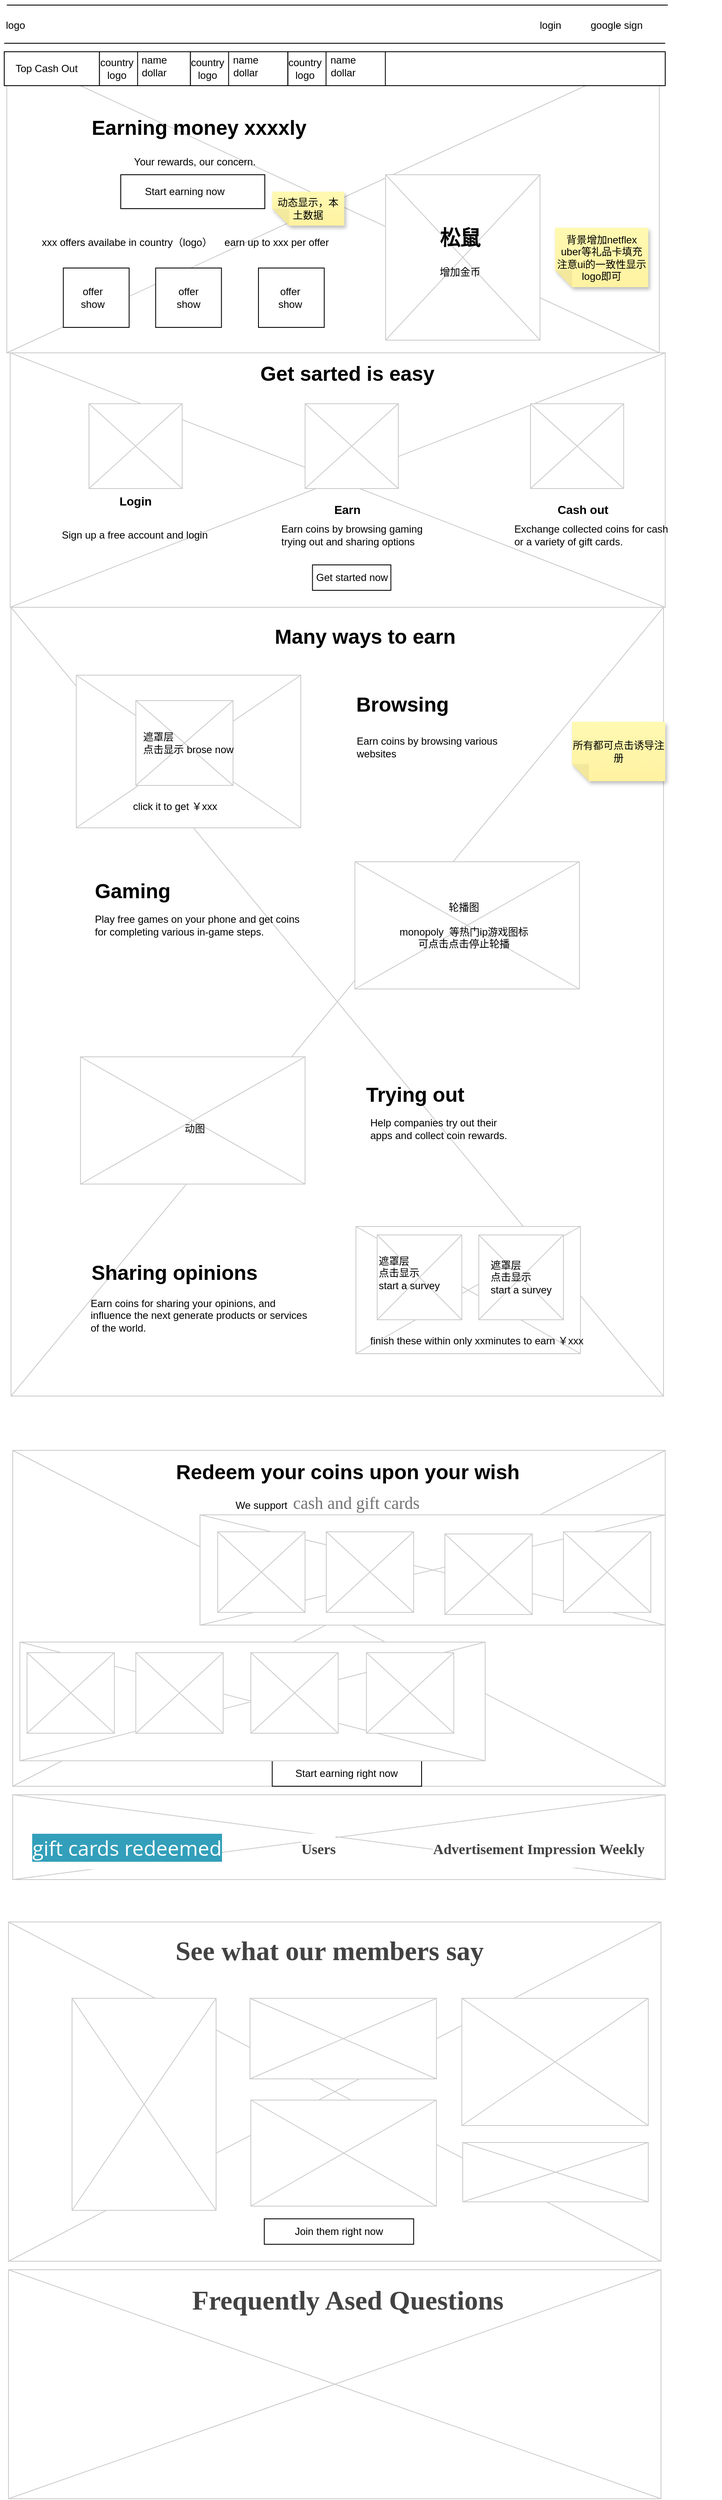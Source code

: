 <mxfile version="24.6.5" type="github">
  <diagram name="Page-1" id="f1b7ffb7-ca1e-a977-7cf5-a751b3c06c05">
    <mxGraphModel dx="993" dy="674" grid="1" gridSize="10" guides="1" tooltips="1" connect="1" arrows="1" fold="1" page="1" pageScale="1" pageWidth="826" pageHeight="1169" background="#ffffff" math="0" shadow="0">
      <root>
        <mxCell id="0" />
        <mxCell id="1" parent="0" />
        <mxCell id="13" value="" style="verticalLabelPosition=bottom;verticalAlign=top;strokeWidth=1;shape=mxgraph.mockup.graphics.iconGrid;strokeColor=#CCCCCC;gridSize=1,1;" parent="1" vertex="1">
          <mxGeometry x="23" y="105" width="770" height="355" as="geometry" />
        </mxCell>
        <mxCell id="3" value="" style="line;strokeWidth=1" parent="1" vertex="1">
          <mxGeometry x="23" y="45" width="780" height="10" as="geometry" />
        </mxCell>
        <mxCell id="4" value="" style="line;strokeWidth=1" parent="1" vertex="1">
          <mxGeometry x="20" y="90" width="780" height="10" as="geometry" />
        </mxCell>
        <mxCell id="5" value="logo" style="text;spacingTop=0;" parent="1" vertex="1">
          <mxGeometry x="20" y="60" width="110" height="30" as="geometry" />
        </mxCell>
        <mxCell id="11" value="`" style="text;spacingTop=-5;" parent="1" vertex="1">
          <mxGeometry x="740" y="70.0" width="30" height="20" as="geometry" />
        </mxCell>
        <mxCell id="27" value="" style="verticalLabelPosition=bottom;verticalAlign=top;strokeWidth=1;shape=mxgraph.mockup.graphics.iconGrid;strokeColor=#CCCCCC;gridSize=1,1;" parent="1" vertex="1">
          <mxGeometry x="27" y="460" width="773" height="300" as="geometry" />
        </mxCell>
        <mxCell id="4vXdtOB4Ty5rOKLSspI8-62" value="login" style="text;spacingTop=0;" parent="1" vertex="1">
          <mxGeometry x="650" y="60" width="50" height="30" as="geometry" />
        </mxCell>
        <mxCell id="4vXdtOB4Ty5rOKLSspI8-64" value="google sign" style="text;spacingTop=0;" parent="1" vertex="1">
          <mxGeometry x="710" y="60" width="70" height="30" as="geometry" />
        </mxCell>
        <mxCell id="4vXdtOB4Ty5rOKLSspI8-66" value="&lt;h1&gt;Earning money xxxxly&lt;/h1&gt;" style="text;strokeColor=none;align=center;fillColor=none;html=1;verticalAlign=middle;whiteSpace=wrap;rounded=0;" parent="1" vertex="1">
          <mxGeometry x="100" y="180" width="300" height="30" as="geometry" />
        </mxCell>
        <mxCell id="4vXdtOB4Ty5rOKLSspI8-67" value="&lt;div&gt;Your rewards, our concern.&lt;br&gt;&lt;/div&gt;" style="text;strokeColor=none;align=center;fillColor=none;html=1;verticalAlign=middle;whiteSpace=wrap;rounded=0;" parent="1" vertex="1">
          <mxGeometry x="120" y="210" width="250" height="50" as="geometry" />
        </mxCell>
        <mxCell id="4vXdtOB4Ty5rOKLSspI8-71" value="" style="verticalLabelPosition=bottom;verticalAlign=top;strokeWidth=1;shape=mxgraph.mockup.graphics.iconGrid;strokeColor=#CCCCCC;gridSize=1,1;" parent="1" vertex="1">
          <mxGeometry x="470" y="250" width="182.25" height="195" as="geometry" />
        </mxCell>
        <mxCell id="4vXdtOB4Ty5rOKLSspI8-73" value="&lt;h1&gt;松鼠&lt;/h1&gt;" style="text;strokeColor=none;align=center;fillColor=none;html=1;verticalAlign=middle;whiteSpace=wrap;rounded=0;" parent="1" vertex="1">
          <mxGeometry x="527.5" y="310" width="60" height="30" as="geometry" />
        </mxCell>
        <mxCell id="4vXdtOB4Ty5rOKLSspI8-74" value="增加金币" style="text;strokeColor=none;align=center;fillColor=none;html=1;verticalAlign=middle;whiteSpace=wrap;rounded=0;" parent="1" vertex="1">
          <mxGeometry x="527.5" y="350" width="60" height="30" as="geometry" />
        </mxCell>
        <mxCell id="4vXdtOB4Ty5rOKLSspI8-75" value="" style="whiteSpace=wrap;html=1;" parent="1" vertex="1">
          <mxGeometry x="157.5" y="250" width="170" height="40" as="geometry" />
        </mxCell>
        <mxCell id="4vXdtOB4Ty5rOKLSspI8-77" value="Start earning now" style="text;strokeColor=none;align=center;fillColor=none;html=1;verticalAlign=middle;whiteSpace=wrap;rounded=0;" parent="1" vertex="1">
          <mxGeometry x="177.63" y="261.25" width="110" height="17.5" as="geometry" />
        </mxCell>
        <mxCell id="4vXdtOB4Ty5rOKLSspI8-78" value="背景增加netflex&lt;div&gt;uber等礼品卡填充 注意ui的一致性显示logo即可&lt;/div&gt;" style="shape=note;whiteSpace=wrap;html=1;backgroundOutline=1;fontColor=#000000;darkOpacity=0.05;fillColor=#FFF9B2;strokeColor=none;fillStyle=solid;direction=west;gradientDirection=north;gradientColor=#FFF2A1;shadow=1;size=20;pointerEvents=1;" parent="1" vertex="1">
          <mxGeometry x="670" y="312.5" width="110" height="70" as="geometry" />
        </mxCell>
        <mxCell id="4vXdtOB4Ty5rOKLSspI8-79" value="xxx offers availabe in country（logo）" style="text;strokeColor=none;align=center;fillColor=none;html=1;verticalAlign=middle;whiteSpace=wrap;rounded=0;" parent="1" vertex="1">
          <mxGeometry x="60" y="315" width="210" height="30" as="geometry" />
        </mxCell>
        <mxCell id="4vXdtOB4Ty5rOKLSspI8-81" value="earn up to xxx per offer" style="text;strokeColor=none;align=center;fillColor=none;html=1;verticalAlign=middle;whiteSpace=wrap;rounded=0;" parent="1" vertex="1">
          <mxGeometry x="268.87" y="315" width="145.25" height="30" as="geometry" />
        </mxCell>
        <mxCell id="4vXdtOB4Ty5rOKLSspI8-82" value="动态显示，本土数据" style="shape=note;whiteSpace=wrap;html=1;backgroundOutline=1;fontColor=#000000;darkOpacity=0.05;fillColor=#FFF9B2;strokeColor=none;fillStyle=solid;direction=west;gradientDirection=north;gradientColor=#FFF2A1;shadow=1;size=20;pointerEvents=1;" parent="1" vertex="1">
          <mxGeometry x="336.25" y="270" width="85" height="40" as="geometry" />
        </mxCell>
        <mxCell id="4vXdtOB4Ty5rOKLSspI8-84" value="&lt;h1&gt;Get sarted is easy&lt;/h1&gt;" style="text;strokeColor=none;align=center;fillColor=none;html=1;verticalAlign=middle;whiteSpace=wrap;rounded=0;" parent="1" vertex="1">
          <mxGeometry x="230" y="470" width="390" height="30" as="geometry" />
        </mxCell>
        <mxCell id="4vXdtOB4Ty5rOKLSspI8-85" value="" style="verticalLabelPosition=bottom;verticalAlign=top;strokeWidth=1;shape=mxgraph.mockup.graphics.iconGrid;strokeColor=#CCCCCC;gridSize=1,1;" parent="1" vertex="1">
          <mxGeometry x="120" y="520" width="110" height="100" as="geometry" />
        </mxCell>
        <mxCell id="4vXdtOB4Ty5rOKLSspI8-86" value="" style="verticalLabelPosition=bottom;verticalAlign=top;strokeWidth=1;shape=mxgraph.mockup.graphics.iconGrid;strokeColor=#CCCCCC;gridSize=1,1;" parent="1" vertex="1">
          <mxGeometry x="375" y="520" width="110" height="100" as="geometry" />
        </mxCell>
        <mxCell id="4vXdtOB4Ty5rOKLSspI8-87" value="" style="verticalLabelPosition=bottom;verticalAlign=top;strokeWidth=1;shape=mxgraph.mockup.graphics.iconGrid;strokeColor=#CCCCCC;gridSize=1,1;" parent="1" vertex="1">
          <mxGeometry x="641" y="520" width="110" height="100" as="geometry" />
        </mxCell>
        <mxCell id="4vXdtOB4Ty5rOKLSspI8-89" value="" style="verticalLabelPosition=bottom;verticalAlign=top;strokeWidth=1;shape=mxgraph.mockup.graphics.iconGrid;strokeColor=#CCCCCC;gridSize=1,1;" parent="1" vertex="1">
          <mxGeometry x="28" y="760" width="770" height="930" as="geometry" />
        </mxCell>
        <mxCell id="4vXdtOB4Ty5rOKLSspI8-90" value="&lt;h1&gt;Browsing&lt;/h1&gt;" style="text;strokeColor=none;align=center;fillColor=none;html=1;verticalAlign=middle;whiteSpace=wrap;rounded=0;" parent="1" vertex="1">
          <mxGeometry x="375" y="860" width="230" height="30" as="geometry" />
        </mxCell>
        <mxCell id="4vXdtOB4Ty5rOKLSspI8-91" value="" style="verticalLabelPosition=bottom;verticalAlign=top;strokeWidth=1;shape=mxgraph.mockup.graphics.iconGrid;strokeColor=#CCCCCC;gridSize=1,1;" parent="1" vertex="1">
          <mxGeometry x="105" y="840" width="265" height="180" as="geometry" />
        </mxCell>
        <mxCell id="4vXdtOB4Ty5rOKLSspI8-92" value="&lt;h1&gt;Many ways to earn&lt;/h1&gt;" style="text;strokeColor=none;align=center;fillColor=none;html=1;verticalAlign=middle;whiteSpace=wrap;rounded=0;" parent="1" vertex="1">
          <mxGeometry x="251" y="780" width="390" height="30" as="geometry" />
        </mxCell>
        <mxCell id="4vXdtOB4Ty5rOKLSspI8-94" value="Earn coins by browsing various websites&amp;nbsp;" style="text;strokeColor=none;align=left;fillColor=none;html=1;verticalAlign=middle;whiteSpace=wrap;rounded=0;" parent="1" vertex="1">
          <mxGeometry x="433.75" y="910" width="180" height="30" as="geometry" />
        </mxCell>
        <mxCell id="4vXdtOB4Ty5rOKLSspI8-95" value="" style="verticalLabelPosition=bottom;verticalAlign=top;strokeWidth=1;shape=mxgraph.mockup.graphics.iconGrid;strokeColor=#CCCCCC;gridSize=1,1;" parent="1" vertex="1">
          <mxGeometry x="433.75" y="1060" width="265" height="150" as="geometry" />
        </mxCell>
        <mxCell id="4vXdtOB4Ty5rOKLSspI8-96" value="&lt;h1&gt;Gaming&amp;nbsp;&lt;/h1&gt;" style="text;strokeColor=none;align=center;fillColor=none;html=1;verticalAlign=middle;whiteSpace=wrap;rounded=0;" parent="1" vertex="1">
          <mxGeometry x="60" y="1080" width="230" height="30" as="geometry" />
        </mxCell>
        <mxCell id="4vXdtOB4Ty5rOKLSspI8-98" value="轮播图&lt;div&gt;&lt;br&gt;&lt;/div&gt;&lt;div&gt;monopoly&amp;nbsp; 等热门ip游戏图标&lt;/div&gt;&lt;div&gt;可点击点击停止轮播&lt;/div&gt;" style="text;strokeColor=none;align=center;fillColor=none;html=1;verticalAlign=middle;whiteSpace=wrap;rounded=0;" parent="1" vertex="1">
          <mxGeometry x="471.62" y="1120" width="180.63" height="30" as="geometry" />
        </mxCell>
        <mxCell id="4vXdtOB4Ty5rOKLSspI8-99" value="Play free games on your phone and get coins for completing various in-game steps." style="text;strokeColor=none;align=left;fillColor=none;html=1;verticalAlign=middle;whiteSpace=wrap;rounded=0;" parent="1" vertex="1">
          <mxGeometry x="125" y="1120" width="245" height="30" as="geometry" />
        </mxCell>
        <mxCell id="4vXdtOB4Ty5rOKLSspI8-100" value="" style="verticalLabelPosition=bottom;verticalAlign=top;strokeWidth=1;shape=mxgraph.mockup.graphics.iconGrid;strokeColor=#CCCCCC;gridSize=1,1;" parent="1" vertex="1">
          <mxGeometry x="110" y="1290" width="265" height="150" as="geometry" />
        </mxCell>
        <mxCell id="4vXdtOB4Ty5rOKLSspI8-104" value="&lt;h1&gt;Trying out&lt;/h1&gt;" style="text;strokeColor=none;align=center;fillColor=none;html=1;verticalAlign=middle;whiteSpace=wrap;rounded=0;" parent="1" vertex="1">
          <mxGeometry x="390" y="1320" width="230" height="30" as="geometry" />
        </mxCell>
        <mxCell id="4vXdtOB4Ty5rOKLSspI8-105" value="Help companies try out their apps and collect coin rewards." style="text;strokeColor=none;align=left;fillColor=none;html=1;verticalAlign=middle;whiteSpace=wrap;rounded=0;" parent="1" vertex="1">
          <mxGeometry x="450" y="1360" width="180" height="30" as="geometry" />
        </mxCell>
        <mxCell id="4vXdtOB4Ty5rOKLSspI8-106" value="" style="verticalLabelPosition=bottom;verticalAlign=top;strokeWidth=1;shape=mxgraph.mockup.graphics.iconGrid;strokeColor=#CCCCCC;gridSize=1,1;" parent="1" vertex="1">
          <mxGeometry x="435" y="1490" width="265" height="150" as="geometry" />
        </mxCell>
        <mxCell id="4vXdtOB4Ty5rOKLSspI8-109" value="&lt;h1&gt;Sharing opinions&lt;/h1&gt;" style="text;strokeColor=none;align=center;fillColor=none;html=1;verticalAlign=middle;whiteSpace=wrap;rounded=0;" parent="1" vertex="1">
          <mxGeometry x="106.25" y="1530" width="230" height="30" as="geometry" />
        </mxCell>
        <mxCell id="4vXdtOB4Ty5rOKLSspI8-110" value="Earn coins for sharing your opinions, and influence the next generate products or services of the world." style="text;strokeColor=none;align=left;fillColor=none;html=1;verticalAlign=middle;whiteSpace=wrap;rounded=0;" parent="1" vertex="1">
          <mxGeometry x="120" y="1580" width="260" height="30" as="geometry" />
        </mxCell>
        <mxCell id="4vXdtOB4Ty5rOKLSspI8-111" value="&lt;h1 style=&quot;font-size: 14px;&quot;&gt;Login&lt;/h1&gt;" style="text;strokeColor=none;align=center;fillColor=none;html=1;verticalAlign=middle;whiteSpace=wrap;rounded=0;fontSize=14;" parent="1" vertex="1">
          <mxGeometry x="60" y="620" width="230" height="30" as="geometry" />
        </mxCell>
        <mxCell id="4vXdtOB4Ty5rOKLSspI8-116" value="&lt;h1 style=&quot;font-size: 14px;&quot;&gt;Earn&lt;/h1&gt;" style="text;strokeColor=none;align=center;fillColor=none;html=1;verticalAlign=middle;whiteSpace=wrap;rounded=0;fontSize=14;" parent="1" vertex="1">
          <mxGeometry x="310" y="630" width="230" height="30" as="geometry" />
        </mxCell>
        <mxCell id="4vXdtOB4Ty5rOKLSspI8-117" value="&lt;h1 style=&quot;font-size: 14px;&quot;&gt;Cash out&lt;/h1&gt;" style="text;strokeColor=none;align=center;fillColor=none;html=1;verticalAlign=middle;whiteSpace=wrap;rounded=0;fontSize=14;" parent="1" vertex="1">
          <mxGeometry x="587.5" y="630" width="230" height="30" as="geometry" />
        </mxCell>
        <mxCell id="4vXdtOB4Ty5rOKLSspI8-118" value="Sign up a free account and login" style="text;strokeColor=none;align=left;fillColor=none;html=1;verticalAlign=middle;whiteSpace=wrap;rounded=0;" parent="1" vertex="1">
          <mxGeometry x="86" y="660" width="184" height="30" as="geometry" />
        </mxCell>
        <mxCell id="4vXdtOB4Ty5rOKLSspI8-119" value="Earn coins by browsing gaming trying out and sharing options&amp;nbsp;" style="text;strokeColor=none;align=left;fillColor=none;html=1;verticalAlign=middle;whiteSpace=wrap;rounded=0;" parent="1" vertex="1">
          <mxGeometry x="345" y="660" width="185" height="30" as="geometry" />
        </mxCell>
        <mxCell id="4vXdtOB4Ty5rOKLSspI8-120" value="Exchange collected coins for cash or a variety of gift cards." style="text;strokeColor=none;align=left;fillColor=none;html=1;verticalAlign=middle;whiteSpace=wrap;rounded=0;" parent="1" vertex="1">
          <mxGeometry x="620" y="660" width="190" height="30" as="geometry" />
        </mxCell>
        <mxCell id="4vXdtOB4Ty5rOKLSspI8-121" value="" style="verticalLabelPosition=bottom;verticalAlign=top;strokeWidth=1;shape=mxgraph.mockup.graphics.iconGrid;strokeColor=#CCCCCC;gridSize=1,1;" parent="1" vertex="1">
          <mxGeometry x="30" y="1754" width="770" height="396" as="geometry" />
        </mxCell>
        <mxCell id="4vXdtOB4Ty5rOKLSspI8-124" value="&lt;h1&gt;Redeem your coins upon your wish&lt;/h1&gt;" style="text;strokeColor=none;align=center;fillColor=none;html=1;verticalAlign=middle;whiteSpace=wrap;rounded=0;" parent="1" vertex="1">
          <mxGeometry x="182.75" y="1750" width="484.5" height="60" as="geometry" />
        </mxCell>
        <mxCell id="4vXdtOB4Ty5rOKLSspI8-125" value="We support&amp;nbsp;&amp;nbsp;&lt;span style=&quot;color: rgb(115, 115, 115); font-family: __Archivo_dddaac, __Archivo_Fallback_dddaac; font-size: 20px; text-align: center; background-color: rgb(255, 255, 255);&quot;&gt;cash and gift cards&lt;/span&gt;" style="text;strokeColor=none;align=left;fillColor=none;html=1;verticalAlign=middle;whiteSpace=wrap;rounded=0;" parent="1" vertex="1">
          <mxGeometry x="290.5" y="1800" width="260" height="30" as="geometry" />
        </mxCell>
        <mxCell id="4vXdtOB4Ty5rOKLSspI8-126" value="" style="verticalLabelPosition=bottom;verticalAlign=top;strokeWidth=1;shape=mxgraph.mockup.graphics.iconGrid;strokeColor=#CCCCCC;gridSize=1,1;" parent="1" vertex="1">
          <mxGeometry x="251" y="1830" width="549" height="130" as="geometry" />
        </mxCell>
        <mxCell id="4vXdtOB4Ty5rOKLSspI8-128" value="" style="verticalLabelPosition=bottom;verticalAlign=top;strokeWidth=1;shape=mxgraph.mockup.graphics.iconGrid;strokeColor=#CCCCCC;gridSize=1,1;" parent="1" vertex="1">
          <mxGeometry x="271.88" y="1850" width="103.12" height="95" as="geometry" />
        </mxCell>
        <mxCell id="4vXdtOB4Ty5rOKLSspI8-130" value="" style="verticalLabelPosition=bottom;verticalAlign=top;strokeWidth=1;shape=mxgraph.mockup.graphics.iconGrid;strokeColor=#CCCCCC;gridSize=1,1;" parent="1" vertex="1">
          <mxGeometry x="400.01" y="1850" width="103.12" height="95" as="geometry" />
        </mxCell>
        <mxCell id="4vXdtOB4Ty5rOKLSspI8-131" value="" style="verticalLabelPosition=bottom;verticalAlign=top;strokeWidth=1;shape=mxgraph.mockup.graphics.iconGrid;strokeColor=#CCCCCC;gridSize=1,1;" parent="1" vertex="1">
          <mxGeometry x="540" y="1852.5" width="103.12" height="95" as="geometry" />
        </mxCell>
        <mxCell id="4vXdtOB4Ty5rOKLSspI8-132" value="" style="verticalLabelPosition=bottom;verticalAlign=top;strokeWidth=1;shape=mxgraph.mockup.graphics.iconGrid;strokeColor=#CCCCCC;gridSize=1,1;" parent="1" vertex="1">
          <mxGeometry x="679.88" y="1850" width="103.12" height="95" as="geometry" />
        </mxCell>
        <mxCell id="4vXdtOB4Ty5rOKLSspI8-133" value="" style="verticalLabelPosition=bottom;verticalAlign=top;strokeWidth=1;shape=mxgraph.mockup.graphics.iconGrid;strokeColor=#CCCCCC;gridSize=1,1;" parent="1" vertex="1">
          <mxGeometry x="25" y="2310" width="770" height="400" as="geometry" />
        </mxCell>
        <mxCell id="4vXdtOB4Ty5rOKLSspI8-134" value="&lt;h2 style=&quot;border: 0px solid; box-sizing: border-box; --tw-border-spacing-x: 0; --tw-border-spacing-y: 0; --tw-translate-x: 0; --tw-translate-y: 0; --tw-rotate: 0; --tw-skew-x: 0; --tw-skew-y: 0; --tw-scale-x: 1; --tw-scale-y: 1; --tw-pan-x: ; --tw-pan-y: ; --tw-pinch-zoom: ; --tw-scroll-snap-strictness: proximity; --tw-gradient-from-position: ; --tw-gradient-via-position: ; --tw-gradient-to-position: ; --tw-ordinal: ; --tw-slashed-zero: ; --tw-numeric-figure: ; --tw-numeric-spacing: ; --tw-numeric-fraction: ; --tw-ring-inset: ; --tw-ring-offset-width: 0px; --tw-ring-offset-color: #fff; --tw-ring-color: rgba(59,130,246,.5); --tw-ring-offset-shadow: 0 0 #0000; --tw-ring-shadow: 0 0 #0000; --tw-shadow: 0 0 #0000; --tw-shadow-colored: 0 0 #0000; --tw-blur: ; --tw-brightness: ; --tw-contrast: ; --tw-grayscale: ; --tw-hue-rotate: ; --tw-invert: ; --tw-saturate: ; --tw-sepia: ; --tw-drop-shadow: ; --tw-backdrop-blur: ; --tw-backdrop-brightness: ; --tw-backdrop-contrast: ; --tw-backdrop-grayscale: ; --tw-backdrop-hue-rotate: ; --tw-backdrop-invert: ; --tw-backdrop-opacity: ; --tw-backdrop-saturate: ; --tw-backdrop-sepia: ; --tw-contain-size: ; --tw-contain-layout: ; --tw-contain-paint: ; --tw-contain-style: ; font-size: 32px; margin: 0px 0px 20px; line-height: 38px; color: rgb(66, 66, 66); font-family: __Archivo_dddaac, __Archivo_Fallback_dddaac; background-color: rgb(255, 255, 255);&quot; class=&quot;text-[32px] leading-[38px] font-bold text-center mb-[20px]&quot;&gt;&amp;nbsp;See what our members say&lt;/h2&gt;" style="text;strokeColor=none;align=center;fillColor=none;html=1;verticalAlign=middle;whiteSpace=wrap;rounded=0;" parent="1" vertex="1">
          <mxGeometry x="130" y="2338" width="540" height="30" as="geometry" />
        </mxCell>
        <mxCell id="4vXdtOB4Ty5rOKLSspI8-135" value="" style="verticalLabelPosition=bottom;verticalAlign=top;strokeWidth=1;shape=mxgraph.mockup.graphics.iconGrid;strokeColor=#CCCCCC;gridSize=1,1;" parent="1" vertex="1">
          <mxGeometry x="30" y="2160" width="770" height="100" as="geometry" />
        </mxCell>
        <mxCell id="4vXdtOB4Ty5rOKLSspI8-137" value="" style="verticalLabelPosition=bottom;verticalAlign=top;strokeWidth=1;shape=mxgraph.mockup.graphics.iconGrid;strokeColor=#CCCCCC;gridSize=1,1;" parent="1" vertex="1">
          <mxGeometry x="100" y="2400" width="170" height="250" as="geometry" />
        </mxCell>
        <mxCell id="4vXdtOB4Ty5rOKLSspI8-138" value="" style="verticalLabelPosition=bottom;verticalAlign=top;strokeWidth=1;shape=mxgraph.mockup.graphics.iconGrid;strokeColor=#CCCCCC;gridSize=1,1;" parent="1" vertex="1">
          <mxGeometry x="310" y="2400" width="220" height="95" as="geometry" />
        </mxCell>
        <mxCell id="4vXdtOB4Ty5rOKLSspI8-140" value="" style="verticalLabelPosition=bottom;verticalAlign=top;strokeWidth=1;shape=mxgraph.mockup.graphics.iconGrid;strokeColor=#CCCCCC;gridSize=1,1;" parent="1" vertex="1">
          <mxGeometry x="311" y="2520" width="219" height="125" as="geometry" />
        </mxCell>
        <mxCell id="4vXdtOB4Ty5rOKLSspI8-141" value="" style="verticalLabelPosition=bottom;verticalAlign=top;strokeWidth=1;shape=mxgraph.mockup.graphics.iconGrid;strokeColor=#CCCCCC;gridSize=1,1;" parent="1" vertex="1">
          <mxGeometry x="560" y="2400" width="220" height="150" as="geometry" />
        </mxCell>
        <mxCell id="4vXdtOB4Ty5rOKLSspI8-142" value="" style="verticalLabelPosition=bottom;verticalAlign=top;strokeWidth=1;shape=mxgraph.mockup.graphics.iconGrid;strokeColor=#CCCCCC;gridSize=1,1;" parent="1" vertex="1">
          <mxGeometry x="561" y="2570" width="219" height="70" as="geometry" />
        </mxCell>
        <mxCell id="4vXdtOB4Ty5rOKLSspI8-143" value="" style="verticalLabelPosition=bottom;verticalAlign=top;strokeWidth=1;shape=mxgraph.mockup.graphics.iconGrid;strokeColor=#CCCCCC;gridSize=1,1;" parent="1" vertex="1">
          <mxGeometry x="25" y="2720" width="770" height="270" as="geometry" />
        </mxCell>
        <mxCell id="4vXdtOB4Ty5rOKLSspI8-144" value="&lt;h2 style=&quot;border: 0px solid; box-sizing: border-box; --tw-border-spacing-x: 0; --tw-border-spacing-y: 0; --tw-translate-x: 0; --tw-translate-y: 0; --tw-rotate: 0; --tw-skew-x: 0; --tw-skew-y: 0; --tw-scale-x: 1; --tw-scale-y: 1; --tw-pan-x: ; --tw-pan-y: ; --tw-pinch-zoom: ; --tw-scroll-snap-strictness: proximity; --tw-gradient-from-position: ; --tw-gradient-via-position: ; --tw-gradient-to-position: ; --tw-ordinal: ; --tw-slashed-zero: ; --tw-numeric-figure: ; --tw-numeric-spacing: ; --tw-numeric-fraction: ; --tw-ring-inset: ; --tw-ring-offset-width: 0px; --tw-ring-offset-color: #fff; --tw-ring-color: rgba(59,130,246,.5); --tw-ring-offset-shadow: 0 0 #0000; --tw-ring-shadow: 0 0 #0000; --tw-shadow: 0 0 #0000; --tw-shadow-colored: 0 0 #0000; --tw-blur: ; --tw-brightness: ; --tw-contrast: ; --tw-grayscale: ; --tw-hue-rotate: ; --tw-invert: ; --tw-saturate: ; --tw-sepia: ; --tw-drop-shadow: ; --tw-backdrop-blur: ; --tw-backdrop-brightness: ; --tw-backdrop-contrast: ; --tw-backdrop-grayscale: ; --tw-backdrop-hue-rotate: ; --tw-backdrop-invert: ; --tw-backdrop-opacity: ; --tw-backdrop-saturate: ; --tw-backdrop-sepia: ; --tw-contain-size: ; --tw-contain-layout: ; --tw-contain-paint: ; --tw-contain-style: ; font-size: 32px; margin: 0px 0px 20px; line-height: 38px; color: rgb(66, 66, 66); font-family: __Archivo_dddaac, __Archivo_Fallback_dddaac; background-color: rgb(255, 255, 255);&quot; class=&quot;text-[32px] leading-[38px] font-bold text-center mb-[20px]&quot;&gt;Frequently Ased Questions&lt;/h2&gt;" style="text;strokeColor=none;align=center;fillColor=none;html=1;verticalAlign=middle;whiteSpace=wrap;rounded=0;" parent="1" vertex="1">
          <mxGeometry x="181.5" y="2750" width="487" height="30" as="geometry" />
        </mxCell>
        <mxCell id="4vXdtOB4Ty5rOKLSspI8-146" value="Get started now" style="whiteSpace=wrap;html=1;" parent="1" vertex="1">
          <mxGeometry x="383.75" y="710" width="92.5" height="30" as="geometry" />
        </mxCell>
        <mxCell id="4vXdtOB4Ty5rOKLSspI8-149" value="" style="verticalLabelPosition=bottom;verticalAlign=top;strokeWidth=1;shape=mxgraph.mockup.graphics.iconGrid;strokeColor=#CCCCCC;gridSize=1,1;" parent="1" vertex="1">
          <mxGeometry x="175.25" y="870" width="114.75" height="100" as="geometry" />
        </mxCell>
        <mxCell id="4vXdtOB4Ty5rOKLSspI8-150" value="click it to get ￥xxx" style="text;strokeColor=none;align=left;fillColor=none;html=1;verticalAlign=middle;whiteSpace=wrap;rounded=0;" parent="1" vertex="1">
          <mxGeometry x="170" y="980" width="184" height="30" as="geometry" />
        </mxCell>
        <mxCell id="4vXdtOB4Ty5rOKLSspI8-152" value="遮罩层&lt;div&gt;点击显示 brose now&lt;/div&gt;" style="text;strokeColor=none;align=left;fillColor=none;html=1;verticalAlign=middle;whiteSpace=wrap;rounded=0;" parent="1" vertex="1">
          <mxGeometry x="181.5" y="905" width="118.5" height="30" as="geometry" />
        </mxCell>
        <mxCell id="4vXdtOB4Ty5rOKLSspI8-154" value="所有都可点击诱导注册" style="shape=note;whiteSpace=wrap;html=1;backgroundOutline=1;fontColor=#000000;darkOpacity=0.05;fillColor=#FFF9B2;strokeColor=none;fillStyle=solid;direction=west;gradientDirection=north;gradientColor=#FFF2A1;shadow=1;size=20;pointerEvents=1;" parent="1" vertex="1">
          <mxGeometry x="690" y="895" width="110" height="70" as="geometry" />
        </mxCell>
        <mxCell id="4vXdtOB4Ty5rOKLSspI8-155" value="" style="verticalLabelPosition=bottom;verticalAlign=top;strokeWidth=1;shape=mxgraph.mockup.graphics.iconGrid;strokeColor=#CCCCCC;gridSize=1,1;" parent="1" vertex="1">
          <mxGeometry x="460.12" y="1500" width="99.88" height="100" as="geometry" />
        </mxCell>
        <mxCell id="4vXdtOB4Ty5rOKLSspI8-157" value="" style="verticalLabelPosition=bottom;verticalAlign=top;strokeWidth=1;shape=mxgraph.mockup.graphics.iconGrid;strokeColor=#CCCCCC;gridSize=1,1;" parent="1" vertex="1">
          <mxGeometry x="580" y="1500" width="99.88" height="100" as="geometry" />
        </mxCell>
        <mxCell id="4vXdtOB4Ty5rOKLSspI8-158" value="动图" style="text;strokeColor=none;align=center;fillColor=none;html=1;verticalAlign=middle;whiteSpace=wrap;rounded=0;" parent="1" vertex="1">
          <mxGeometry x="215" y="1360" width="60" height="30" as="geometry" />
        </mxCell>
        <mxCell id="4vXdtOB4Ty5rOKLSspI8-159" value="finish these within only xxminutes to earn ￥xxx" style="text;strokeColor=none;align=left;fillColor=none;html=1;verticalAlign=middle;whiteSpace=wrap;rounded=0;" parent="1" vertex="1">
          <mxGeometry x="450" y="1610" width="269.88" height="30" as="geometry" />
        </mxCell>
        <mxCell id="4vXdtOB4Ty5rOKLSspI8-160" value="遮罩层&lt;div&gt;点击显示&amp;nbsp;&lt;/div&gt;&lt;div&gt;start a survey&lt;/div&gt;" style="text;strokeColor=none;align=left;fillColor=none;html=1;verticalAlign=middle;whiteSpace=wrap;rounded=0;" parent="1" vertex="1">
          <mxGeometry x="460.12" y="1530" width="118.5" height="30" as="geometry" />
        </mxCell>
        <mxCell id="4vXdtOB4Ty5rOKLSspI8-163" value="遮罩层&lt;div&gt;点击显示&amp;nbsp;&lt;/div&gt;&lt;div&gt;start a survey&lt;/div&gt;" style="text;strokeColor=none;align=left;fillColor=none;html=1;verticalAlign=middle;whiteSpace=wrap;rounded=0;" parent="1" vertex="1">
          <mxGeometry x="591.5" y="1535" width="118.5" height="30" as="geometry" />
        </mxCell>
        <mxCell id="4vXdtOB4Ty5rOKLSspI8-164" value="Join them right now" style="whiteSpace=wrap;html=1;" parent="1" vertex="1">
          <mxGeometry x="326.88" y="2660" width="176.25" height="30" as="geometry" />
        </mxCell>
        <mxCell id="4vXdtOB4Ty5rOKLSspI8-168" value="Start earning right now" style="whiteSpace=wrap;html=1;" parent="1" vertex="1">
          <mxGeometry x="336.25" y="2120" width="176.25" height="30" as="geometry" />
        </mxCell>
        <mxCell id="w23JiRbVLRgE9PTGjMP1-27" value="" style="verticalLabelPosition=bottom;verticalAlign=top;strokeWidth=1;shape=mxgraph.mockup.graphics.iconGrid;strokeColor=#CCCCCC;gridSize=1,1;" vertex="1" parent="1">
          <mxGeometry x="38.5" y="1980" width="549" height="140" as="geometry" />
        </mxCell>
        <mxCell id="w23JiRbVLRgE9PTGjMP1-29" value="" style="verticalLabelPosition=bottom;verticalAlign=top;strokeWidth=1;shape=mxgraph.mockup.graphics.iconGrid;strokeColor=#CCCCCC;gridSize=1,1;" vertex="1" parent="1">
          <mxGeometry x="447.38" y="1992.5" width="103.12" height="95" as="geometry" />
        </mxCell>
        <mxCell id="w23JiRbVLRgE9PTGjMP1-30" value="" style="verticalLabelPosition=bottom;verticalAlign=top;strokeWidth=1;shape=mxgraph.mockup.graphics.iconGrid;strokeColor=#CCCCCC;gridSize=1,1;" vertex="1" parent="1">
          <mxGeometry x="311" y="1992.5" width="103.12" height="95" as="geometry" />
        </mxCell>
        <mxCell id="w23JiRbVLRgE9PTGjMP1-31" value="" style="verticalLabelPosition=bottom;verticalAlign=top;strokeWidth=1;shape=mxgraph.mockup.graphics.iconGrid;strokeColor=#CCCCCC;gridSize=1,1;" vertex="1" parent="1">
          <mxGeometry x="46.88" y="1992.5" width="103.12" height="95" as="geometry" />
        </mxCell>
        <mxCell id="w23JiRbVLRgE9PTGjMP1-32" value="" style="verticalLabelPosition=bottom;verticalAlign=top;strokeWidth=1;shape=mxgraph.mockup.graphics.iconGrid;strokeColor=#CCCCCC;gridSize=1,1;" vertex="1" parent="1">
          <mxGeometry x="175.25" y="1992.5" width="103.12" height="95" as="geometry" />
        </mxCell>
        <mxCell id="w23JiRbVLRgE9PTGjMP1-33" value="&lt;h5 style=&quot;border: 0px solid; box-sizing: border-box; --tw-border-spacing-x: 0; --tw-border-spacing-y: 0; --tw-translate-x: 0; --tw-translate-y: 0; --tw-rotate: 0; --tw-skew-x: 0; --tw-skew-y: 0; --tw-scale-x: 1; --tw-scale-y: 1; --tw-pan-x: ; --tw-pan-y: ; --tw-pinch-zoom: ; --tw-scroll-snap-strictness: proximity; --tw-gradient-from-position: ; --tw-gradient-via-position: ; --tw-gradient-to-position: ; --tw-ordinal: ; --tw-slashed-zero: ; --tw-numeric-figure: ; --tw-numeric-spacing: ; --tw-numeric-fraction: ; --tw-ring-inset: ; --tw-ring-offset-width: 0px; --tw-ring-offset-color: #fff; --tw-ring-color: rgba(59,130,246,.5); --tw-ring-offset-shadow: 0 0 #0000; --tw-ring-shadow: 0 0 #0000; --tw-shadow: 0 0 #0000; --tw-shadow-colored: 0 0 #0000; --tw-blur: ; --tw-brightness: ; --tw-contrast: ; --tw-grayscale: ; --tw-hue-rotate: ; --tw-invert: ; --tw-saturate: ; --tw-sepia: ; --tw-drop-shadow: ; --tw-backdrop-blur: ; --tw-backdrop-brightness: ; --tw-backdrop-contrast: ; --tw-backdrop-grayscale: ; --tw-backdrop-hue-rotate: ; --tw-backdrop-invert: ; --tw-backdrop-opacity: ; --tw-backdrop-saturate: ; --tw-backdrop-sepia: ; --tw-contain-size: ; --tw-contain-layout: ; --tw-contain-paint: ; --tw-contain-style: ; margin: 0px 0px 20px; line-height: 38px; color: rgb(66, 66, 66); font-family: __Archivo_dddaac, __Archivo_Fallback_dddaac; background-color: rgb(255, 255, 255);&quot;&gt;&lt;font style=&quot;font-size: 17px;&quot;&gt;Users&lt;/font&gt;&lt;/h5&gt;" style="text;strokeColor=none;align=center;fillColor=none;html=1;verticalAlign=middle;whiteSpace=wrap;rounded=0;" vertex="1" parent="1">
          <mxGeometry x="306.25" y="2220" width="170" height="30" as="geometry" />
        </mxCell>
        <mxCell id="w23JiRbVLRgE9PTGjMP1-36" value="&lt;h5 style=&quot;border: 0px solid; box-sizing: border-box; --tw-border-spacing-x: 0; --tw-border-spacing-y: 0; --tw-translate-x: 0; --tw-translate-y: 0; --tw-rotate: 0; --tw-skew-x: 0; --tw-skew-y: 0; --tw-scale-x: 1; --tw-scale-y: 1; --tw-pan-x: ; --tw-pan-y: ; --tw-pinch-zoom: ; --tw-scroll-snap-strictness: proximity; --tw-gradient-from-position: ; --tw-gradient-via-position: ; --tw-gradient-to-position: ; --tw-ordinal: ; --tw-slashed-zero: ; --tw-numeric-figure: ; --tw-numeric-spacing: ; --tw-numeric-fraction: ; --tw-ring-inset: ; --tw-ring-offset-width: 0px; --tw-ring-offset-color: #fff; --tw-ring-color: rgba(59,130,246,.5); --tw-ring-offset-shadow: 0 0 #0000; --tw-ring-shadow: 0 0 #0000; --tw-shadow: 0 0 #0000; --tw-shadow-colored: 0 0 #0000; --tw-blur: ; --tw-brightness: ; --tw-contrast: ; --tw-grayscale: ; --tw-hue-rotate: ; --tw-invert: ; --tw-saturate: ; --tw-sepia: ; --tw-drop-shadow: ; --tw-backdrop-blur: ; --tw-backdrop-brightness: ; --tw-backdrop-contrast: ; --tw-backdrop-grayscale: ; --tw-backdrop-hue-rotate: ; --tw-backdrop-invert: ; --tw-backdrop-opacity: ; --tw-backdrop-saturate: ; --tw-backdrop-sepia: ; --tw-contain-size: ; --tw-contain-layout: ; --tw-contain-paint: ; --tw-contain-style: ; margin: 0px 0px 20px; line-height: 38px; color: rgb(66, 66, 66); font-family: __Archivo_dddaac, __Archivo_Fallback_dddaac; background-color: rgb(255, 255, 255);&quot;&gt;&lt;span style=&quot;color: rgb(255, 255, 255); font-family: &amp;quot;Open Sans&amp;quot;, sans-serif; font-size: 24px; font-weight: 400; text-align: left; background-color: rgb(51, 159, 186);&quot;&gt;gift cards redeemed&lt;/span&gt;&lt;br&gt;&lt;/h5&gt;" style="text;strokeColor=none;align=center;fillColor=none;html=1;verticalAlign=middle;whiteSpace=wrap;rounded=0;" vertex="1" parent="1">
          <mxGeometry x="46.25" y="2220" width="237.5" height="30" as="geometry" />
        </mxCell>
        <mxCell id="w23JiRbVLRgE9PTGjMP1-38" value="" style="whiteSpace=wrap;html=1;" vertex="1" parent="1">
          <mxGeometry x="20" y="105" width="780" height="40" as="geometry" />
        </mxCell>
        <mxCell id="w23JiRbVLRgE9PTGjMP1-39" value="Top Cash Out" style="text;strokeColor=none;align=center;fillColor=none;html=1;verticalAlign=middle;whiteSpace=wrap;rounded=0;" vertex="1" parent="1">
          <mxGeometry x="15" y="116.25" width="110" height="17.5" as="geometry" />
        </mxCell>
        <mxCell id="w23JiRbVLRgE9PTGjMP1-40" value="" style="whiteSpace=wrap;html=1;" vertex="1" parent="1">
          <mxGeometry x="132.37" y="105" width="115" height="40" as="geometry" />
        </mxCell>
        <mxCell id="w23JiRbVLRgE9PTGjMP1-41" value="" style="whiteSpace=wrap;html=1;" vertex="1" parent="1">
          <mxGeometry x="132.37" y="105" width="45" height="40" as="geometry" />
        </mxCell>
        <mxCell id="w23JiRbVLRgE9PTGjMP1-42" value="&lt;div&gt;name&lt;br&gt;&lt;/div&gt;" style="text;strokeColor=none;align=center;fillColor=none;html=1;verticalAlign=middle;whiteSpace=wrap;rounded=0;" vertex="1" parent="1">
          <mxGeometry x="167.37" y="90" width="60" height="50" as="geometry" />
        </mxCell>
        <mxCell id="w23JiRbVLRgE9PTGjMP1-43" value="&lt;div&gt;dollar&lt;br&gt;&lt;/div&gt;" style="text;strokeColor=none;align=center;fillColor=none;html=1;verticalAlign=middle;whiteSpace=wrap;rounded=0;" vertex="1" parent="1">
          <mxGeometry x="167.37" y="105" width="60" height="50" as="geometry" />
        </mxCell>
        <mxCell id="w23JiRbVLRgE9PTGjMP1-44" value="&lt;div&gt;country&lt;br&gt;&lt;/div&gt;&lt;div&gt;logo&lt;/div&gt;" style="text;strokeColor=none;align=center;fillColor=none;html=1;verticalAlign=middle;whiteSpace=wrap;rounded=0;" vertex="1" parent="1">
          <mxGeometry x="122.62" y="100" width="60" height="50" as="geometry" />
        </mxCell>
        <mxCell id="w23JiRbVLRgE9PTGjMP1-47" value="" style="whiteSpace=wrap;html=1;" vertex="1" parent="1">
          <mxGeometry x="239.75" y="105" width="115" height="40" as="geometry" />
        </mxCell>
        <mxCell id="w23JiRbVLRgE9PTGjMP1-48" value="" style="whiteSpace=wrap;html=1;" vertex="1" parent="1">
          <mxGeometry x="239.75" y="105" width="45" height="40" as="geometry" />
        </mxCell>
        <mxCell id="w23JiRbVLRgE9PTGjMP1-49" value="&lt;div&gt;name&lt;br&gt;&lt;/div&gt;" style="text;strokeColor=none;align=center;fillColor=none;html=1;verticalAlign=middle;whiteSpace=wrap;rounded=0;" vertex="1" parent="1">
          <mxGeometry x="274.75" y="90" width="60" height="50" as="geometry" />
        </mxCell>
        <mxCell id="w23JiRbVLRgE9PTGjMP1-50" value="&lt;div&gt;dollar&lt;br&gt;&lt;/div&gt;" style="text;strokeColor=none;align=center;fillColor=none;html=1;verticalAlign=middle;whiteSpace=wrap;rounded=0;" vertex="1" parent="1">
          <mxGeometry x="274.75" y="105" width="60" height="50" as="geometry" />
        </mxCell>
        <mxCell id="w23JiRbVLRgE9PTGjMP1-51" value="&lt;div&gt;country&lt;br&gt;&lt;/div&gt;&lt;div&gt;logo&lt;/div&gt;" style="text;strokeColor=none;align=center;fillColor=none;html=1;verticalAlign=middle;whiteSpace=wrap;rounded=0;" vertex="1" parent="1">
          <mxGeometry x="230" y="100" width="60" height="50" as="geometry" />
        </mxCell>
        <mxCell id="w23JiRbVLRgE9PTGjMP1-63" value="" style="whiteSpace=wrap;html=1;" vertex="1" parent="1">
          <mxGeometry x="354.75" y="105" width="115" height="40" as="geometry" />
        </mxCell>
        <mxCell id="w23JiRbVLRgE9PTGjMP1-64" value="" style="whiteSpace=wrap;html=1;" vertex="1" parent="1">
          <mxGeometry x="354.75" y="105" width="45" height="40" as="geometry" />
        </mxCell>
        <mxCell id="w23JiRbVLRgE9PTGjMP1-65" value="&lt;div&gt;name&lt;br&gt;&lt;/div&gt;" style="text;strokeColor=none;align=center;fillColor=none;html=1;verticalAlign=middle;whiteSpace=wrap;rounded=0;" vertex="1" parent="1">
          <mxGeometry x="389.75" y="90" width="60" height="50" as="geometry" />
        </mxCell>
        <mxCell id="w23JiRbVLRgE9PTGjMP1-66" value="&lt;div&gt;dollar&lt;br&gt;&lt;/div&gt;" style="text;strokeColor=none;align=center;fillColor=none;html=1;verticalAlign=middle;whiteSpace=wrap;rounded=0;" vertex="1" parent="1">
          <mxGeometry x="389.75" y="105" width="60" height="50" as="geometry" />
        </mxCell>
        <mxCell id="w23JiRbVLRgE9PTGjMP1-67" value="&lt;div&gt;country&lt;br&gt;&lt;/div&gt;&lt;div&gt;logo&lt;/div&gt;" style="text;strokeColor=none;align=center;fillColor=none;html=1;verticalAlign=middle;whiteSpace=wrap;rounded=0;" vertex="1" parent="1">
          <mxGeometry x="345" y="100" width="60" height="50" as="geometry" />
        </mxCell>
        <mxCell id="w23JiRbVLRgE9PTGjMP1-68" value="" style="whiteSpace=wrap;html=1;" vertex="1" parent="1">
          <mxGeometry x="89.74" y="360" width="77.63" height="70" as="geometry" />
        </mxCell>
        <mxCell id="w23JiRbVLRgE9PTGjMP1-70" value="" style="whiteSpace=wrap;html=1;" vertex="1" parent="1">
          <mxGeometry x="198.68" y="360" width="77.63" height="70" as="geometry" />
        </mxCell>
        <mxCell id="w23JiRbVLRgE9PTGjMP1-71" value="" style="whiteSpace=wrap;html=1;" vertex="1" parent="1">
          <mxGeometry x="320" y="360" width="77.63" height="70" as="geometry" />
        </mxCell>
        <mxCell id="w23JiRbVLRgE9PTGjMP1-73" value="&lt;div&gt;&lt;span style=&quot;background-color: initial;&quot;&gt;offer show&lt;/span&gt;&lt;br&gt;&lt;/div&gt;" style="text;strokeColor=none;align=center;fillColor=none;html=1;verticalAlign=middle;whiteSpace=wrap;rounded=0;" vertex="1" parent="1">
          <mxGeometry x="98.55" y="370" width="51.45" height="50" as="geometry" />
        </mxCell>
        <mxCell id="w23JiRbVLRgE9PTGjMP1-74" value="&lt;div&gt;&lt;span style=&quot;background-color: initial;&quot;&gt;offer show&lt;/span&gt;&lt;br&gt;&lt;/div&gt;" style="text;strokeColor=none;align=center;fillColor=none;html=1;verticalAlign=middle;whiteSpace=wrap;rounded=0;" vertex="1" parent="1">
          <mxGeometry x="211.78" y="370" width="51.45" height="50" as="geometry" />
        </mxCell>
        <mxCell id="w23JiRbVLRgE9PTGjMP1-75" value="&lt;div&gt;&lt;span style=&quot;background-color: initial;&quot;&gt;offer show&lt;/span&gt;&lt;br&gt;&lt;/div&gt;" style="text;strokeColor=none;align=center;fillColor=none;html=1;verticalAlign=middle;whiteSpace=wrap;rounded=0;" vertex="1" parent="1">
          <mxGeometry x="332.3" y="370" width="51.45" height="50" as="geometry" />
        </mxCell>
        <mxCell id="w23JiRbVLRgE9PTGjMP1-77" value="&lt;h5 style=&quot;border: 0px solid; box-sizing: border-box; --tw-border-spacing-x: 0; --tw-border-spacing-y: 0; --tw-translate-x: 0; --tw-translate-y: 0; --tw-rotate: 0; --tw-skew-x: 0; --tw-skew-y: 0; --tw-scale-x: 1; --tw-scale-y: 1; --tw-pan-x: ; --tw-pan-y: ; --tw-pinch-zoom: ; --tw-scroll-snap-strictness: proximity; --tw-gradient-from-position: ; --tw-gradient-via-position: ; --tw-gradient-to-position: ; --tw-ordinal: ; --tw-slashed-zero: ; --tw-numeric-figure: ; --tw-numeric-spacing: ; --tw-numeric-fraction: ; --tw-ring-inset: ; --tw-ring-offset-width: 0px; --tw-ring-offset-color: #fff; --tw-ring-color: rgba(59,130,246,.5); --tw-ring-offset-shadow: 0 0 #0000; --tw-ring-shadow: 0 0 #0000; --tw-shadow: 0 0 #0000; --tw-shadow-colored: 0 0 #0000; --tw-blur: ; --tw-brightness: ; --tw-contrast: ; --tw-grayscale: ; --tw-hue-rotate: ; --tw-invert: ; --tw-saturate: ; --tw-sepia: ; --tw-drop-shadow: ; --tw-backdrop-blur: ; --tw-backdrop-brightness: ; --tw-backdrop-contrast: ; --tw-backdrop-grayscale: ; --tw-backdrop-hue-rotate: ; --tw-backdrop-invert: ; --tw-backdrop-opacity: ; --tw-backdrop-saturate: ; --tw-backdrop-sepia: ; --tw-contain-size: ; --tw-contain-layout: ; --tw-contain-paint: ; --tw-contain-style: ; margin: 0px 0px 20px; line-height: 38px; color: rgb(66, 66, 66); font-family: __Archivo_dddaac, __Archivo_Fallback_dddaac; background-color: rgb(255, 255, 255);&quot;&gt;&lt;span style=&quot;font-size: 17px;&quot;&gt;Advertisement Impression Weekly&lt;/span&gt;&lt;/h5&gt;" style="text;strokeColor=none;align=center;fillColor=none;html=1;verticalAlign=middle;whiteSpace=wrap;rounded=0;" vertex="1" parent="1">
          <mxGeometry x="435.75" y="2220" width="430" height="30" as="geometry" />
        </mxCell>
      </root>
    </mxGraphModel>
  </diagram>
</mxfile>
